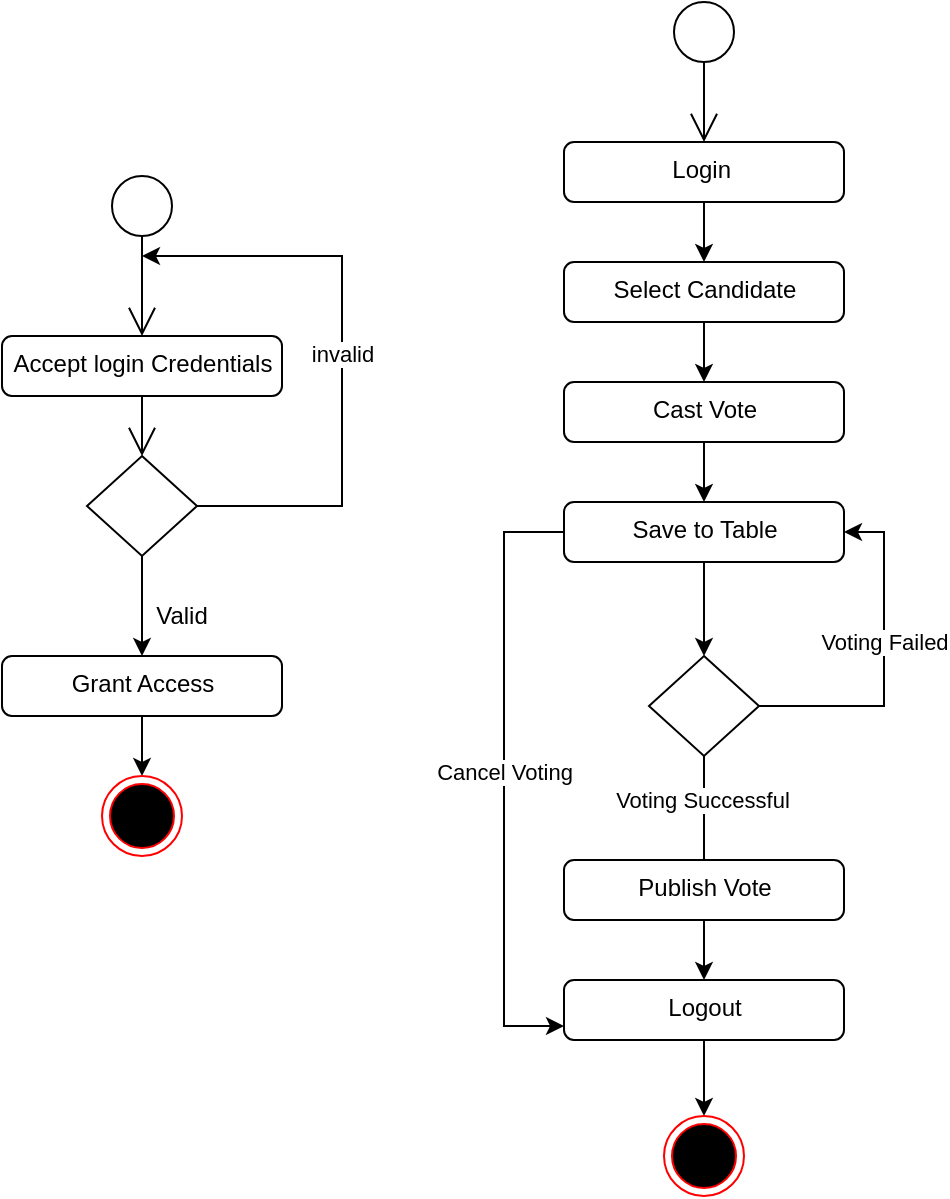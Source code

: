 <mxfile version="13.9.9" type="device"><diagram name="Page-1" id="0783ab3e-0a74-02c8-0abd-f7b4e66b4bec"><mxGraphModel dx="-444" dy="231" grid="1" gridSize="10" guides="1" tooltips="1" connect="1" arrows="1" fold="1" page="1" pageScale="1" pageWidth="850" pageHeight="1100" background="#ffffff" math="0" shadow="0" extFonts="Permanent Marker^https://fonts.googleapis.com/css?family=Permanent+Marker"><root><mxCell id="0"/><mxCell id="1" parent="0"/><mxCell id="qpvtI-tm00FxSNm9Ykw5-112" value="" style="endArrow=open;endFill=1;endSize=12;html=1;exitX=0.5;exitY=1;exitDx=0;exitDy=0;entryX=0.5;entryY=0;entryDx=0;entryDy=0;" parent="1" target="qpvtI-tm00FxSNm9Ykw5-113" edge="1"><mxGeometry width="160" relative="1" as="geometry"><mxPoint x="980" y="160" as="sourcePoint"/><mxPoint x="980" y="210" as="targetPoint"/></mxGeometry></mxCell><mxCell id="qpvtI-tm00FxSNm9Ykw5-113" value="Accept login Credentials" style="html=1;align=center;verticalAlign=top;rounded=1;absoluteArcSize=1;arcSize=10;dashed=0;" parent="1" vertex="1"><mxGeometry x="910" y="210" width="140" height="30" as="geometry"/></mxCell><mxCell id="qpvtI-tm00FxSNm9Ykw5-114" value="invalid" style="edgeStyle=orthogonalEdgeStyle;rounded=0;orthogonalLoop=1;jettySize=auto;html=1;exitX=1;exitY=0.5;exitDx=0;exitDy=0;" parent="1" source="qpvtI-tm00FxSNm9Ykw5-116" edge="1"><mxGeometry relative="1" as="geometry"><mxPoint x="980" y="170" as="targetPoint"/><Array as="points"><mxPoint x="1080" y="295"/><mxPoint x="1080" y="170"/></Array></mxGeometry></mxCell><mxCell id="qpvtI-tm00FxSNm9Ykw5-115" style="edgeStyle=orthogonalEdgeStyle;rounded=0;orthogonalLoop=1;jettySize=auto;html=1;exitX=0.5;exitY=1;exitDx=0;exitDy=0;entryX=0.5;entryY=0;entryDx=0;entryDy=0;" parent="1" source="qpvtI-tm00FxSNm9Ykw5-116" target="qpvtI-tm00FxSNm9Ykw5-120" edge="1"><mxGeometry relative="1" as="geometry"/></mxCell><mxCell id="qpvtI-tm00FxSNm9Ykw5-116" value="" style="rhombus;" parent="1" vertex="1"><mxGeometry x="952.5" y="270" width="55" height="50" as="geometry"/></mxCell><mxCell id="qpvtI-tm00FxSNm9Ykw5-117" value="" style="endArrow=open;endFill=1;endSize=12;html=1;entryX=0.5;entryY=0;entryDx=0;entryDy=0;" parent="1" source="qpvtI-tm00FxSNm9Ykw5-113" target="qpvtI-tm00FxSNm9Ykw5-116" edge="1"><mxGeometry width="160" relative="1" as="geometry"><mxPoint x="980" y="310" as="sourcePoint"/><mxPoint x="980" y="360" as="targetPoint"/></mxGeometry></mxCell><mxCell id="qpvtI-tm00FxSNm9Ykw5-118" value="Valid" style="text;html=1;strokeColor=none;fillColor=none;align=center;verticalAlign=middle;whiteSpace=wrap;rounded=0;" parent="1" vertex="1"><mxGeometry x="980" y="340" width="40" height="20" as="geometry"/></mxCell><mxCell id="qpvtI-tm00FxSNm9Ykw5-119" style="edgeStyle=orthogonalEdgeStyle;rounded=0;orthogonalLoop=1;jettySize=auto;html=1;exitX=0.5;exitY=1;exitDx=0;exitDy=0;" parent="1" source="qpvtI-tm00FxSNm9Ykw5-120" target="qpvtI-tm00FxSNm9Ykw5-121" edge="1"><mxGeometry relative="1" as="geometry"/></mxCell><mxCell id="qpvtI-tm00FxSNm9Ykw5-120" value="Grant Access" style="html=1;align=center;verticalAlign=top;rounded=1;absoluteArcSize=1;arcSize=10;dashed=0;" parent="1" vertex="1"><mxGeometry x="910" y="370" width="140" height="30" as="geometry"/></mxCell><mxCell id="qpvtI-tm00FxSNm9Ykw5-121" value="" style="ellipse;html=1;shape=endState;fillColor=#000000;strokeColor=#ff0000;" parent="1" vertex="1"><mxGeometry x="960" y="430" width="40" height="40" as="geometry"/></mxCell><mxCell id="2AjkwGKu1eCq4MbgWLdp-5" value="" style="endArrow=open;endFill=1;endSize=12;html=1;exitX=0.5;exitY=1;exitDx=0;exitDy=0;entryX=0.5;entryY=0;entryDx=0;entryDy=0;" parent="1" target="2AjkwGKu1eCq4MbgWLdp-7" edge="1"><mxGeometry width="160" relative="1" as="geometry"><mxPoint x="1261" y="73" as="sourcePoint"/><mxPoint x="1261" y="233" as="targetPoint"/></mxGeometry></mxCell><mxCell id="2AjkwGKu1eCq4MbgWLdp-6" style="edgeStyle=orthogonalEdgeStyle;rounded=0;orthogonalLoop=1;jettySize=auto;html=1;exitX=0.5;exitY=0.667;exitDx=0;exitDy=0;exitPerimeter=0;" parent="1" source="2AjkwGKu1eCq4MbgWLdp-20" target="2AjkwGKu1eCq4MbgWLdp-17" edge="1"><mxGeometry relative="1" as="geometry"><mxPoint x="1351" y="283" as="sourcePoint"/></mxGeometry></mxCell><mxCell id="2AjkwGKu1eCq4MbgWLdp-7" value="Login&amp;nbsp;" style="html=1;align=center;verticalAlign=top;rounded=1;absoluteArcSize=1;arcSize=10;dashed=0;" parent="1" vertex="1"><mxGeometry x="1191" y="113" width="140" height="30" as="geometry"/></mxCell><mxCell id="2AjkwGKu1eCq4MbgWLdp-8" value="Voting Failed" style="edgeStyle=orthogonalEdgeStyle;rounded=0;orthogonalLoop=1;jettySize=auto;html=1;exitX=1;exitY=0.5;exitDx=0;exitDy=0;entryX=1;entryY=0.5;entryDx=0;entryDy=0;" parent="1" source="2AjkwGKu1eCq4MbgWLdp-11" target="2AjkwGKu1eCq4MbgWLdp-17" edge="1"><mxGeometry x="0.117" relative="1" as="geometry"><mxPoint x="1451" y="323" as="targetPoint"/><Array as="points"><mxPoint x="1351" y="395"/><mxPoint x="1351" y="308"/></Array><mxPoint as="offset"/></mxGeometry></mxCell><mxCell id="2AjkwGKu1eCq4MbgWLdp-9" style="edgeStyle=orthogonalEdgeStyle;rounded=0;orthogonalLoop=1;jettySize=auto;html=1;exitX=0.5;exitY=1;exitDx=0;exitDy=0;entryX=0.5;entryY=0;entryDx=0;entryDy=0;" parent="1" source="2AjkwGKu1eCq4MbgWLdp-11" target="2AjkwGKu1eCq4MbgWLdp-14" edge="1"><mxGeometry relative="1" as="geometry"><Array as="points"><mxPoint x="1261" y="453"/><mxPoint x="1261" y="483"/><mxPoint x="1261" y="483"/></Array></mxGeometry></mxCell><mxCell id="2AjkwGKu1eCq4MbgWLdp-10" value="Voting Successful" style="edgeLabel;html=1;align=center;verticalAlign=middle;resizable=0;points=[];" parent="2AjkwGKu1eCq4MbgWLdp-9" vertex="1" connectable="0"><mxGeometry x="-0.4" y="-1" relative="1" as="geometry"><mxPoint as="offset"/></mxGeometry></mxCell><mxCell id="2AjkwGKu1eCq4MbgWLdp-11" value="" style="rhombus;" parent="1" vertex="1"><mxGeometry x="1233.5" y="370" width="55" height="50" as="geometry"/></mxCell><mxCell id="2AjkwGKu1eCq4MbgWLdp-12" style="edgeStyle=orthogonalEdgeStyle;rounded=0;orthogonalLoop=1;jettySize=auto;html=1;exitX=0.5;exitY=1;exitDx=0;exitDy=0;" parent="1" source="2AjkwGKu1eCq4MbgWLdp-18" target="2AjkwGKu1eCq4MbgWLdp-15" edge="1"><mxGeometry relative="1" as="geometry"><mxPoint x="1256" y="602" as="sourcePoint"/></mxGeometry></mxCell><mxCell id="2AjkwGKu1eCq4MbgWLdp-13" style="edgeStyle=orthogonalEdgeStyle;rounded=0;orthogonalLoop=1;jettySize=auto;html=1;exitX=0.5;exitY=1;exitDx=0;exitDy=0;entryX=0.5;entryY=0;entryDx=0;entryDy=0;" parent="1" source="2AjkwGKu1eCq4MbgWLdp-14" target="2AjkwGKu1eCq4MbgWLdp-18" edge="1"><mxGeometry relative="1" as="geometry"/></mxCell><mxCell id="2AjkwGKu1eCq4MbgWLdp-14" value="Publish Vote" style="html=1;align=center;verticalAlign=top;rounded=1;absoluteArcSize=1;arcSize=10;dashed=0;" parent="1" vertex="1"><mxGeometry x="1191" y="472" width="140" height="30" as="geometry"/></mxCell><mxCell id="2AjkwGKu1eCq4MbgWLdp-15" value="" style="ellipse;html=1;shape=endState;fillColor=#000000;strokeColor=#ff0000;" parent="1" vertex="1"><mxGeometry x="1241" y="600" width="40" height="40" as="geometry"/></mxCell><mxCell id="2AjkwGKu1eCq4MbgWLdp-16" style="edgeStyle=orthogonalEdgeStyle;rounded=0;orthogonalLoop=1;jettySize=auto;html=1;exitX=0.5;exitY=1;exitDx=0;exitDy=0;entryX=0.5;entryY=0;entryDx=0;entryDy=0;" parent="1" source="2AjkwGKu1eCq4MbgWLdp-17" target="2AjkwGKu1eCq4MbgWLdp-11" edge="1"><mxGeometry relative="1" as="geometry"/></mxCell><mxCell id="2AjkwGKu1eCq4MbgWLdp-17" value="Save to Table" style="html=1;align=center;verticalAlign=top;rounded=1;absoluteArcSize=1;arcSize=10;dashed=0;" parent="1" vertex="1"><mxGeometry x="1191" y="293" width="140" height="30" as="geometry"/></mxCell><mxCell id="2AjkwGKu1eCq4MbgWLdp-18" value="Logout" style="html=1;align=center;verticalAlign=top;rounded=1;absoluteArcSize=1;arcSize=10;dashed=0;" parent="1" vertex="1"><mxGeometry x="1191" y="532" width="140" height="30" as="geometry"/></mxCell><mxCell id="2AjkwGKu1eCq4MbgWLdp-19" value="Cancel Voting" style="edgeStyle=orthogonalEdgeStyle;rounded=0;orthogonalLoop=1;jettySize=auto;html=1;exitX=0;exitY=0.25;exitDx=0;exitDy=0;" parent="1" source="2AjkwGKu1eCq4MbgWLdp-17" target="2AjkwGKu1eCq4MbgWLdp-18" edge="1"><mxGeometry relative="1" as="geometry"><mxPoint x="1141" y="503" as="targetPoint"/><Array as="points"><mxPoint x="1191" y="308"/><mxPoint x="1161" y="308"/><mxPoint x="1161" y="555"/></Array><mxPoint x="1298.5" y="428" as="sourcePoint"/></mxGeometry></mxCell><mxCell id="2AjkwGKu1eCq4MbgWLdp-20" value="Cast Vote" style="html=1;align=center;verticalAlign=top;rounded=1;absoluteArcSize=1;arcSize=10;dashed=0;" parent="1" vertex="1"><mxGeometry x="1191" y="233" width="140" height="30" as="geometry"/></mxCell><mxCell id="2AjkwGKu1eCq4MbgWLdp-21" style="edgeStyle=orthogonalEdgeStyle;rounded=0;orthogonalLoop=1;jettySize=auto;html=1;entryX=0.5;entryY=0;entryDx=0;entryDy=0;exitX=0.5;exitY=1;exitDx=0;exitDy=0;" parent="1" source="2AjkwGKu1eCq4MbgWLdp-22" target="2AjkwGKu1eCq4MbgWLdp-20" edge="1"><mxGeometry relative="1" as="geometry"><mxPoint x="1251" y="163" as="sourcePoint"/><mxPoint x="1291" y="223" as="targetPoint"/></mxGeometry></mxCell><mxCell id="2AjkwGKu1eCq4MbgWLdp-22" value="Select Candidate" style="html=1;align=center;verticalAlign=top;rounded=1;absoluteArcSize=1;arcSize=10;dashed=0;" parent="1" vertex="1"><mxGeometry x="1191" y="173" width="140" height="30" as="geometry"/></mxCell><mxCell id="2AjkwGKu1eCq4MbgWLdp-23" style="edgeStyle=orthogonalEdgeStyle;rounded=0;orthogonalLoop=1;jettySize=auto;html=1;exitX=0.5;exitY=1;exitDx=0;exitDy=0;entryX=0.5;entryY=0;entryDx=0;entryDy=0;" parent="1" source="2AjkwGKu1eCq4MbgWLdp-7" target="2AjkwGKu1eCq4MbgWLdp-22" edge="1"><mxGeometry relative="1" as="geometry"><mxPoint x="1271" y="153" as="sourcePoint"/><mxPoint x="1271" y="313" as="targetPoint"/></mxGeometry></mxCell><mxCell id="WaK3ntvITCGoqrqWF2U9-1" value="" style="ellipse;whiteSpace=wrap;html=1;aspect=fixed;" vertex="1" parent="1"><mxGeometry x="965" y="130" width="30" height="30" as="geometry"/></mxCell><mxCell id="WaK3ntvITCGoqrqWF2U9-2" value="" style="ellipse;whiteSpace=wrap;html=1;aspect=fixed;" vertex="1" parent="1"><mxGeometry x="1246" y="43" width="30" height="30" as="geometry"/></mxCell></root></mxGraphModel></diagram></mxfile>